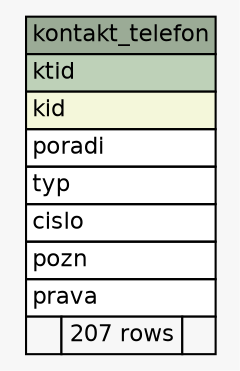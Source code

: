 // dot 2.38.0 on Mac OS X 10.9.4
// SchemaSpy rev 590
digraph "kontakt_telefon" {
  graph [
    rankdir="RL"
    bgcolor="#f7f7f7"
    nodesep="0.18"
    ranksep="0.46"
    fontname="Helvetica"
    fontsize="11"
  ];
  node [
    fontname="Helvetica"
    fontsize="11"
    shape="plaintext"
  ];
  edge [
    arrowsize="0.8"
  ];
  "kontakt_telefon" [
    label=<
    <TABLE BORDER="0" CELLBORDER="1" CELLSPACING="0" BGCOLOR="#ffffff">
      <TR><TD COLSPAN="3" BGCOLOR="#9bab96" ALIGN="CENTER">kontakt_telefon</TD></TR>
      <TR><TD PORT="ktid" COLSPAN="3" BGCOLOR="#bed1b8" ALIGN="LEFT">ktid</TD></TR>
      <TR><TD PORT="kid" COLSPAN="3" BGCOLOR="#f4f7da" ALIGN="LEFT">kid</TD></TR>
      <TR><TD PORT="poradi" COLSPAN="3" ALIGN="LEFT">poradi</TD></TR>
      <TR><TD PORT="typ" COLSPAN="3" ALIGN="LEFT">typ</TD></TR>
      <TR><TD PORT="cislo" COLSPAN="3" ALIGN="LEFT">cislo</TD></TR>
      <TR><TD PORT="pozn" COLSPAN="3" ALIGN="LEFT">pozn</TD></TR>
      <TR><TD PORT="prava" COLSPAN="3" ALIGN="LEFT">prava</TD></TR>
      <TR><TD ALIGN="LEFT" BGCOLOR="#f7f7f7">  </TD><TD ALIGN="RIGHT" BGCOLOR="#f7f7f7">207 rows</TD><TD ALIGN="RIGHT" BGCOLOR="#f7f7f7">  </TD></TR>
    </TABLE>>
    URL="tables/kontakt_telefon.html"
    tooltip="kontakt_telefon"
  ];
}
